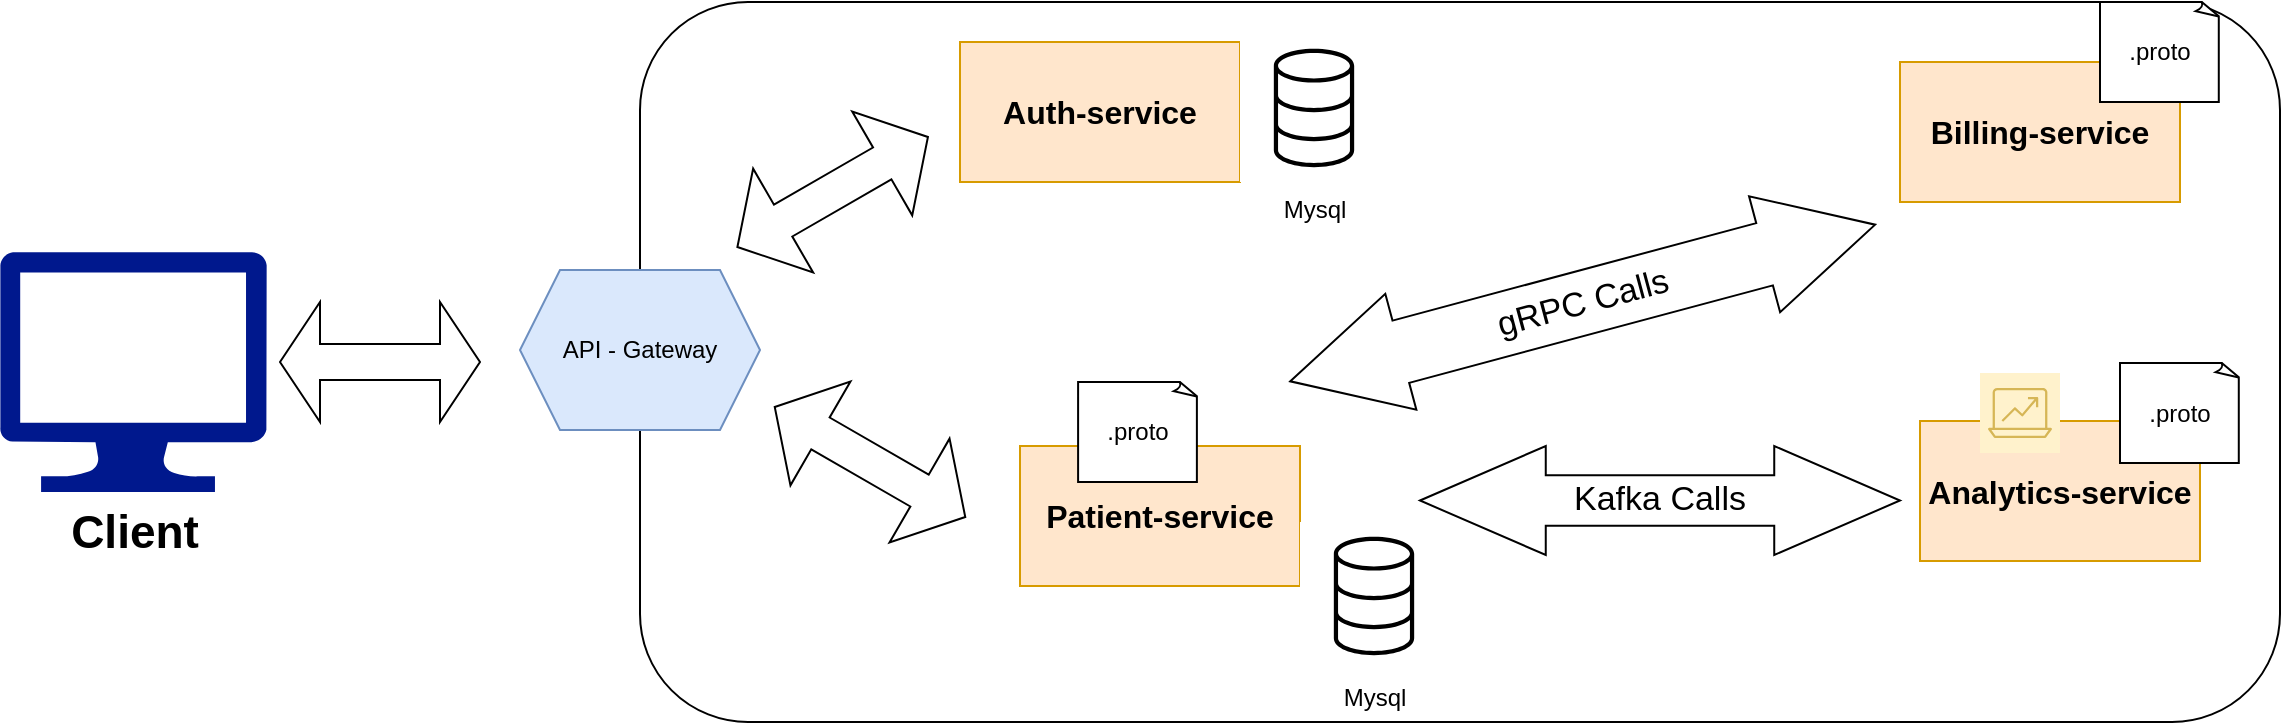 <mxfile version="28.2.5">
  <diagram id="Ht1M8jgEwFfnCIfOTk4-" name="Page-1">
    <mxGraphModel dx="2080" dy="1097" grid="1" gridSize="10" guides="1" tooltips="1" connect="1" arrows="1" fold="1" page="1" pageScale="1" pageWidth="1169" pageHeight="827" math="0" shadow="0">
      <root>
        <mxCell id="0" />
        <mxCell id="1" parent="0" />
        <mxCell id="x1D1yTWZLBSYKsChOuBf-1" value="&lt;b&gt;&lt;font style=&quot;font-size: 23px;&quot;&gt;Client&lt;/font&gt;&lt;/b&gt;" style="sketch=0;aspect=fixed;pointerEvents=1;shadow=0;dashed=0;html=1;strokeColor=none;labelPosition=center;verticalLabelPosition=bottom;verticalAlign=top;align=center;fillColor=#00188D;shape=mxgraph.azure.computer" vertex="1" parent="1">
          <mxGeometry x="20" y="365" width="133.33" height="120" as="geometry" />
        </mxCell>
        <mxCell id="x1D1yTWZLBSYKsChOuBf-9" value="" style="rounded=1;whiteSpace=wrap;html=1;" vertex="1" parent="1">
          <mxGeometry x="340" y="240" width="820" height="360" as="geometry" />
        </mxCell>
        <mxCell id="x1D1yTWZLBSYKsChOuBf-10" value="API - Gateway" style="shape=hexagon;perimeter=hexagonPerimeter2;whiteSpace=wrap;html=1;fixedSize=1;fillColor=#dae8fc;strokeColor=#6c8ebf;" vertex="1" parent="1">
          <mxGeometry x="280" y="374" width="120" height="80" as="geometry" />
        </mxCell>
        <mxCell id="x1D1yTWZLBSYKsChOuBf-11" value="&lt;b&gt;&lt;font style=&quot;font-size: 16px;&quot;&gt;Auth-service&lt;/font&gt;&lt;/b&gt;" style="rounded=0;whiteSpace=wrap;html=1;fillColor=#ffe6cc;strokeColor=#d79b00;" vertex="1" parent="1">
          <mxGeometry x="500" y="260" width="140" height="70" as="geometry" />
        </mxCell>
        <mxCell id="x1D1yTWZLBSYKsChOuBf-15" value="&lt;b&gt;&lt;font style=&quot;font-size: 16px;&quot;&gt;Patient-service&lt;/font&gt;&lt;/b&gt;" style="rounded=0;whiteSpace=wrap;html=1;fillColor=#ffe6cc;strokeColor=#d79b00;" vertex="1" parent="1">
          <mxGeometry x="530" y="462" width="140" height="70" as="geometry" />
        </mxCell>
        <mxCell id="x1D1yTWZLBSYKsChOuBf-17" value="&lt;b&gt;&lt;font style=&quot;font-size: 16px;&quot;&gt;Billing-service&lt;/font&gt;&lt;/b&gt;" style="rounded=0;whiteSpace=wrap;html=1;fillColor=#ffe6cc;strokeColor=#d79b00;" vertex="1" parent="1">
          <mxGeometry x="970" y="270" width="140" height="70" as="geometry" />
        </mxCell>
        <mxCell id="x1D1yTWZLBSYKsChOuBf-19" value="&lt;b&gt;&lt;font style=&quot;font-size: 16px;&quot;&gt;Analytics-service&lt;/font&gt;&lt;/b&gt;" style="rounded=0;whiteSpace=wrap;html=1;fillColor=#ffe6cc;strokeColor=#d79b00;" vertex="1" parent="1">
          <mxGeometry x="980" y="449.5" width="140" height="70" as="geometry" />
        </mxCell>
        <mxCell id="x1D1yTWZLBSYKsChOuBf-21" value=".proto" style="whiteSpace=wrap;html=1;shape=mxgraph.basic.document" vertex="1" parent="1">
          <mxGeometry x="559.05" y="430" width="60" height="50" as="geometry" />
        </mxCell>
        <mxCell id="x1D1yTWZLBSYKsChOuBf-22" value=".proto" style="whiteSpace=wrap;html=1;shape=mxgraph.basic.document" vertex="1" parent="1">
          <mxGeometry x="1070" y="240" width="60" height="50" as="geometry" />
        </mxCell>
        <mxCell id="x1D1yTWZLBSYKsChOuBf-23" value=".proto" style="whiteSpace=wrap;html=1;shape=mxgraph.basic.document" vertex="1" parent="1">
          <mxGeometry x="1080" y="420.5" width="60" height="50" as="geometry" />
        </mxCell>
        <mxCell id="x1D1yTWZLBSYKsChOuBf-24" value="Mysql" style="sketch=0;points=[[0,0,0],[0.25,0,0],[0.5,0,0],[0.75,0,0],[1,0,0],[0,1,0],[0.25,1,0],[0.5,1,0],[0.75,1,0],[1,1,0],[0,0.25,0],[0,0.5,0],[0,0.75,0],[1,0.25,0],[1,0.5,0],[1,0.75,0]];outlineConnect=0;dashed=0;verticalLabelPosition=bottom;verticalAlign=top;align=center;html=1;fontSize=12;fontStyle=0;aspect=fixed;shape=mxgraph.aws4.resourceIcon;resIcon=mxgraph.aws4.database;" vertex="1" parent="1">
          <mxGeometry x="640" y="256" width="74" height="74" as="geometry" />
        </mxCell>
        <mxCell id="x1D1yTWZLBSYKsChOuBf-26" value="Mysql" style="sketch=0;points=[[0,0,0],[0.25,0,0],[0.5,0,0],[0.75,0,0],[1,0,0],[0,1,0],[0.25,1,0],[0.5,1,0],[0.75,1,0],[1,1,0],[0,0.25,0],[0,0.5,0],[0,0.75,0],[1,0.25,0],[1,0.5,0],[1,0.75,0]];outlineConnect=0;dashed=0;verticalLabelPosition=bottom;verticalAlign=top;align=center;html=1;fontSize=12;fontStyle=0;aspect=fixed;shape=mxgraph.aws4.resourceIcon;resIcon=mxgraph.aws4.database;" vertex="1" parent="1">
          <mxGeometry x="670" y="500" width="74" height="74" as="geometry" />
        </mxCell>
        <mxCell id="x1D1yTWZLBSYKsChOuBf-27" value="" style="sketch=0;points=[[0,0,0],[0.25,0,0],[0.5,0,0],[0.75,0,0],[1,0,0],[0,1,0],[0.25,1,0],[0.5,1,0],[0.75,1,0],[1,1,0],[0,0.25,0],[0,0.5,0],[0,0.75,0],[1,0.25,0],[1,0.5,0],[1,0.75,0]];outlineConnect=0;fillColor=#fff2cc;strokeColor=#d6b656;dashed=0;verticalLabelPosition=bottom;verticalAlign=top;align=center;html=1;fontSize=12;fontStyle=0;aspect=fixed;shape=mxgraph.aws4.resourceIcon;resIcon=mxgraph.aws4.analytics;" vertex="1" parent="1">
          <mxGeometry x="1010" y="425.5" width="40" height="40" as="geometry" />
        </mxCell>
        <mxCell id="x1D1yTWZLBSYKsChOuBf-29" value="&lt;font style=&quot;font-size: 17px;&quot;&gt;gRPC Calls&lt;/font&gt;" style="shape=doubleArrow;whiteSpace=wrap;html=1;rotation=-15;arrowWidth=0.537;arrowSize=0.189;" vertex="1" parent="1">
          <mxGeometry x="660" y="360.5" width="302.71" height="60" as="geometry" />
        </mxCell>
        <mxCell id="x1D1yTWZLBSYKsChOuBf-31" value="" style="shape=doubleArrow;whiteSpace=wrap;html=1;rotation=-30;arrowWidth=0.306;arrowSize=0.24;" vertex="1" parent="1">
          <mxGeometry x="381.34" y="305" width="110" height="60" as="geometry" />
        </mxCell>
        <mxCell id="x1D1yTWZLBSYKsChOuBf-32" value="" style="shape=doubleArrow;whiteSpace=wrap;html=1;rotation=30;arrowWidth=0.306;arrowSize=0.24;" vertex="1" parent="1">
          <mxGeometry x="400.001" y="440.001" width="110" height="60" as="geometry" />
        </mxCell>
        <mxCell id="x1D1yTWZLBSYKsChOuBf-39" value="&lt;font style=&quot;font-size: 17px;&quot;&gt;Kafka Calls&lt;/font&gt;" style="shape=doubleArrow;whiteSpace=wrap;html=1;arrowWidth=0.465;arrowSize=0.262;" vertex="1" parent="1">
          <mxGeometry x="730" y="462" width="240" height="54.5" as="geometry" />
        </mxCell>
        <mxCell id="x1D1yTWZLBSYKsChOuBf-44" value="" style="shape=doubleArrow;whiteSpace=wrap;html=1;" vertex="1" parent="1">
          <mxGeometry x="160" y="390" width="100" height="60" as="geometry" />
        </mxCell>
      </root>
    </mxGraphModel>
  </diagram>
</mxfile>
